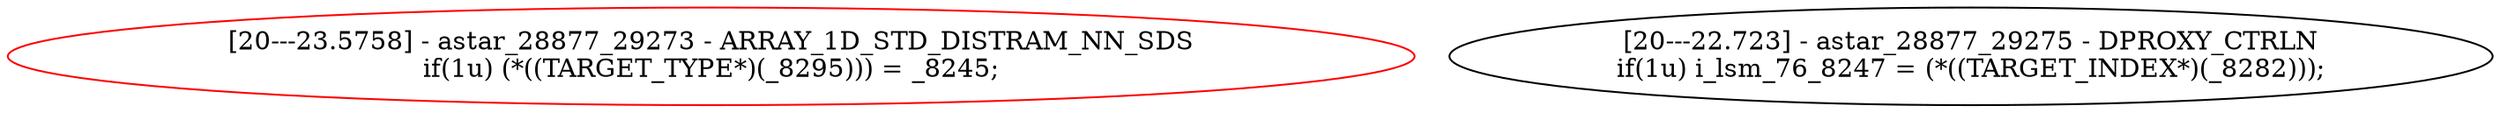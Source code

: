 digraph G {
18[color=red,label="[20---23.5758] - astar_28877_29273 - ARRAY_1D_STD_DISTRAM_NN_SDS\nif(1u) (*((TARGET_TYPE*)(_8295))) = _8245;\n"];
21[label="[20---22.723] - astar_28877_29275 - DPROXY_CTRLN\nif(1u) i_lsm_76_8247 = (*((TARGET_INDEX*)(_8282)));\n"];
}
